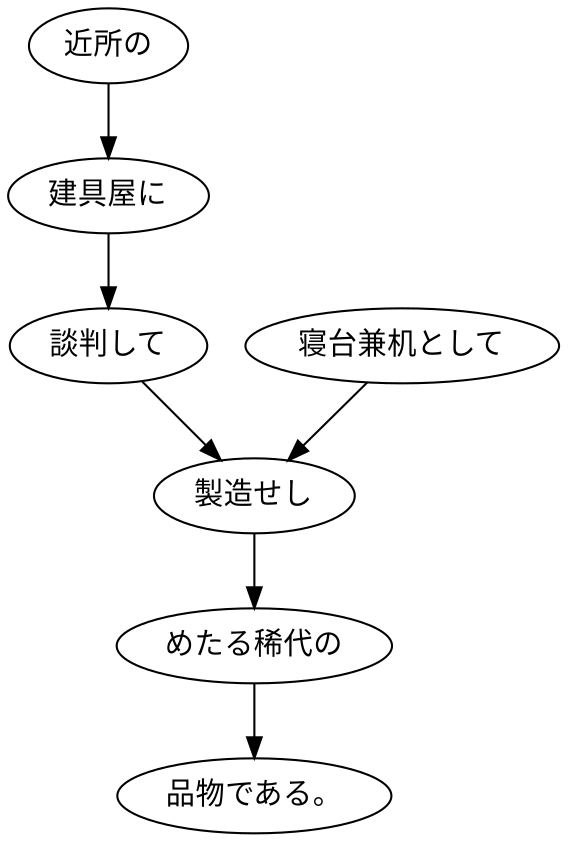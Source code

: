 digraph graph5609 {
	node0 [label="近所の"];
	node1 [label="建具屋に"];
	node2 [label="談判して"];
	node3 [label="寝台兼机として"];
	node4 [label="製造せし"];
	node5 [label="めたる稀代の"];
	node6 [label="品物である。"];
	node0 -> node1;
	node1 -> node2;
	node2 -> node4;
	node3 -> node4;
	node4 -> node5;
	node5 -> node6;
}
